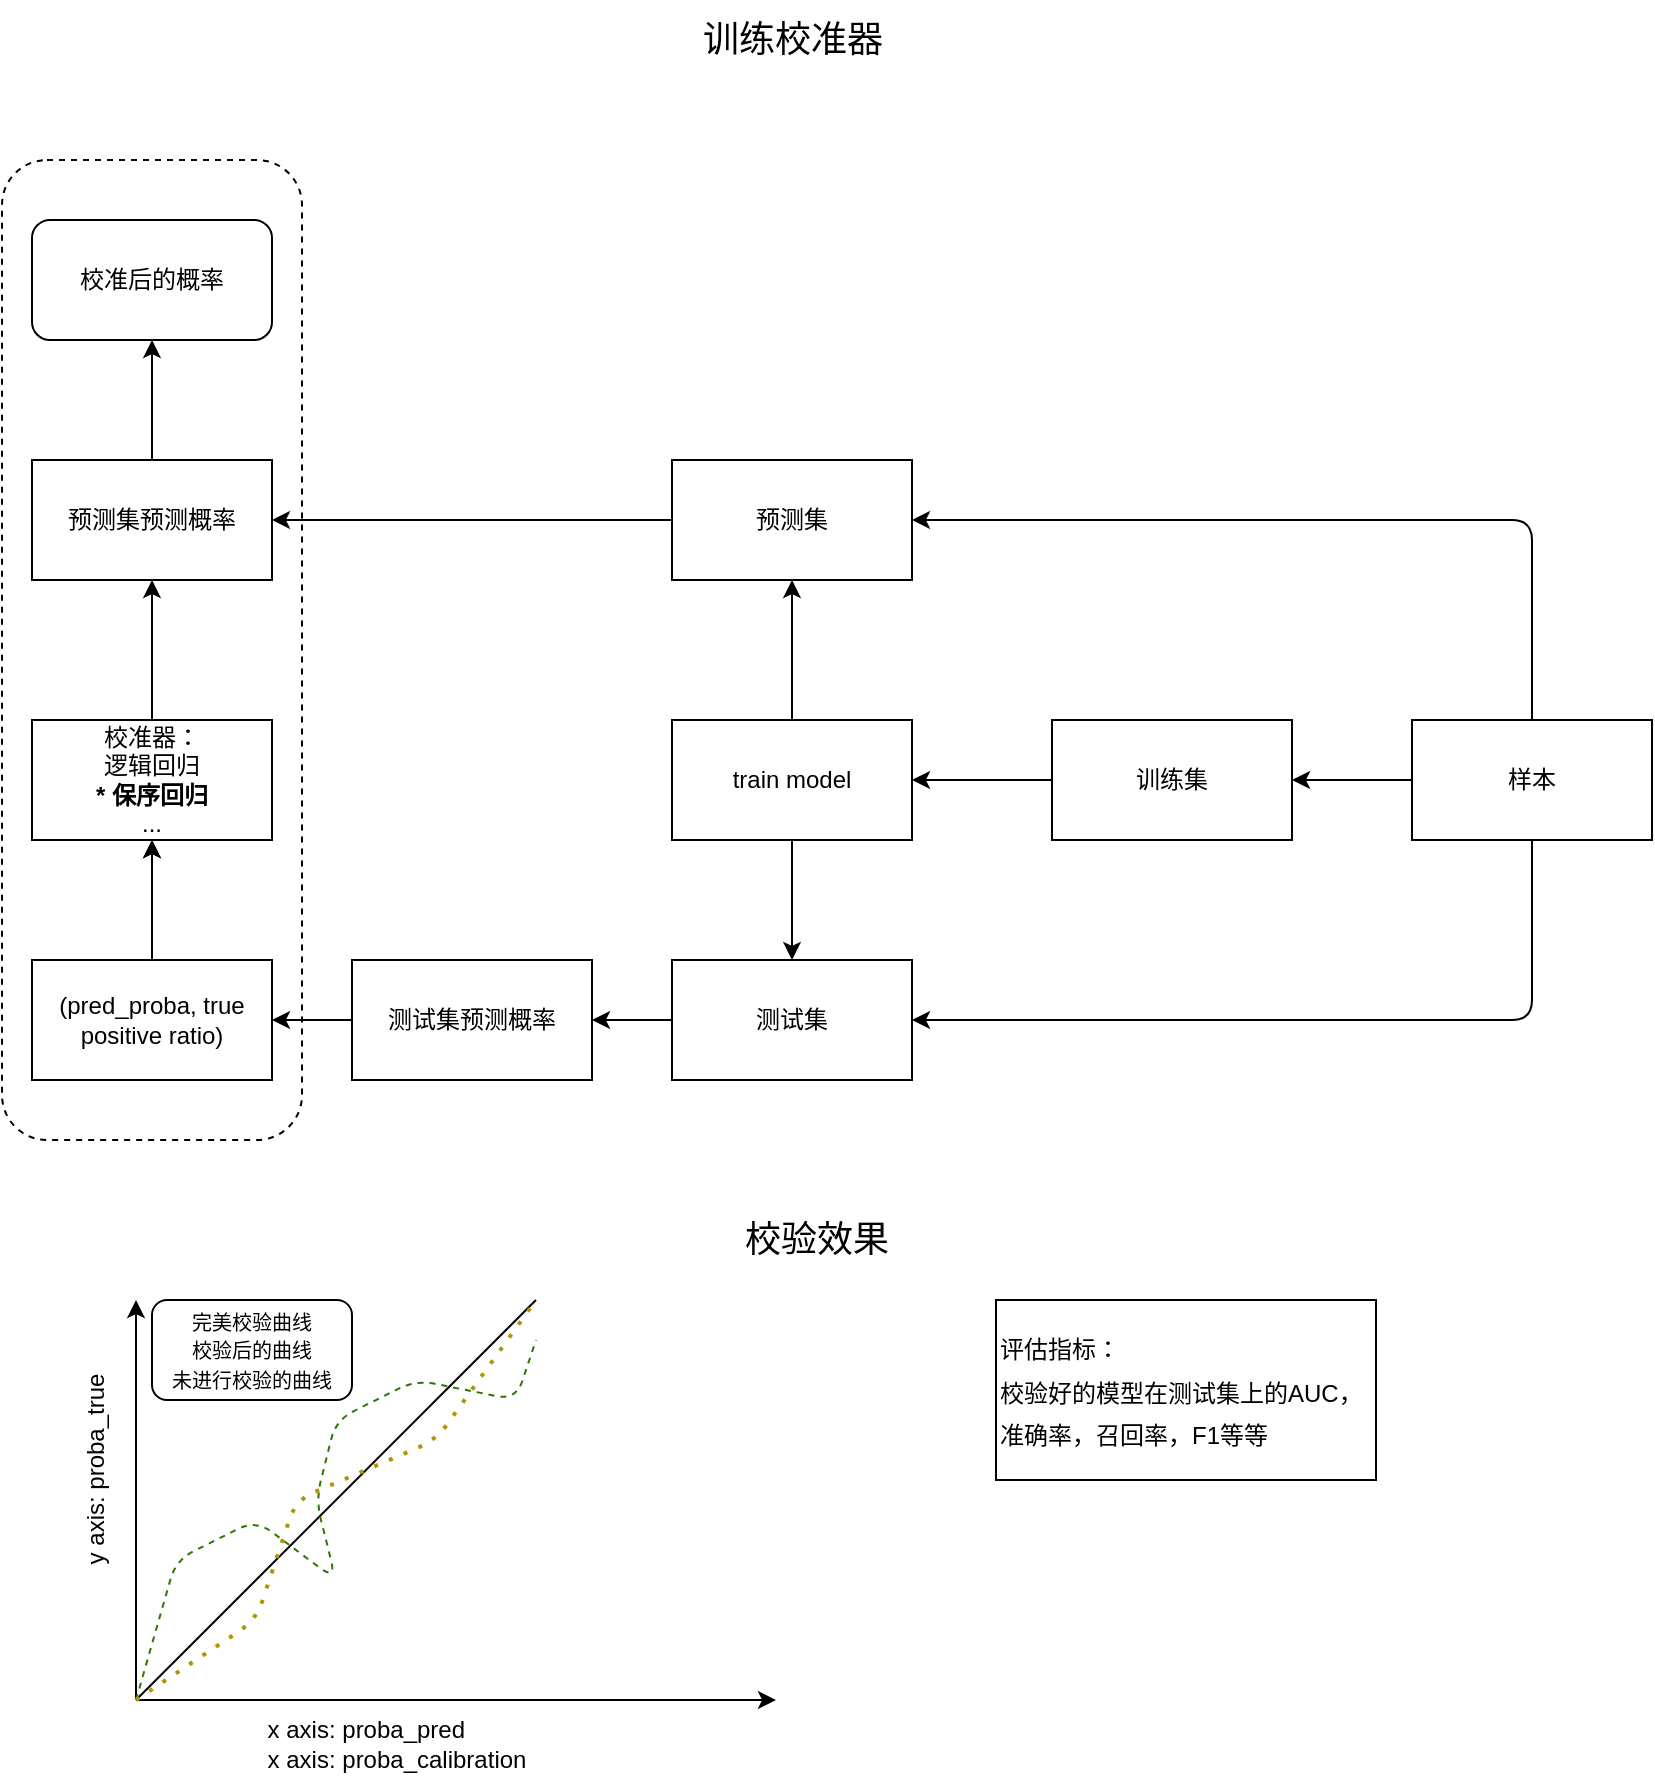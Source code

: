 <mxfile>
    <diagram id="Ry2MpyNS-tdQzP80Xroz" name="Page-1">
        <mxGraphModel dx="1117" dy="787" grid="1" gridSize="10" guides="1" tooltips="1" connect="1" arrows="1" fold="1" page="1" pageScale="1" pageWidth="850" pageHeight="1100" background="none" math="0" shadow="0">
            <root>
                <mxCell id="0"/>
                <mxCell id="1" parent="0"/>
                <mxCell id="29" value="" style="rounded=1;whiteSpace=wrap;html=1;dashed=1;" parent="1" vertex="1">
                    <mxGeometry x="13" y="150" width="150" height="490" as="geometry"/>
                </mxCell>
                <mxCell id="4" value="" style="edgeStyle=none;html=1;exitX=0;exitY=0.5;exitDx=0;exitDy=0;entryX=1;entryY=0.5;entryDx=0;entryDy=0;" parent="1" source="2" target="3" edge="1">
                    <mxGeometry relative="1" as="geometry"/>
                </mxCell>
                <mxCell id="2" value="样本" style="rounded=0;whiteSpace=wrap;html=1;" parent="1" vertex="1">
                    <mxGeometry x="718" y="430" width="120" height="60" as="geometry"/>
                </mxCell>
                <mxCell id="8" value="" style="edgeStyle=none;html=1;" parent="1" source="3" target="7" edge="1">
                    <mxGeometry relative="1" as="geometry"/>
                </mxCell>
                <mxCell id="3" value="训练集" style="rounded=0;whiteSpace=wrap;html=1;" parent="1" vertex="1">
                    <mxGeometry x="538" y="430" width="120" height="60" as="geometry"/>
                </mxCell>
                <mxCell id="5" value="测试集" style="rounded=0;whiteSpace=wrap;html=1;" parent="1" vertex="1">
                    <mxGeometry x="348" y="550" width="120" height="60" as="geometry"/>
                </mxCell>
                <mxCell id="7" value="train model" style="rounded=0;whiteSpace=wrap;html=1;" parent="1" vertex="1">
                    <mxGeometry x="348" y="430" width="120" height="60" as="geometry"/>
                </mxCell>
                <mxCell id="17" value="" style="edgeStyle=none;html=1;exitX=0;exitY=0.5;exitDx=0;exitDy=0;" parent="1" source="10" target="16" edge="1">
                    <mxGeometry relative="1" as="geometry">
                        <mxPoint x="118" y="660" as="sourcePoint"/>
                    </mxGeometry>
                </mxCell>
                <mxCell id="10" value="测试集预测概率" style="rounded=0;whiteSpace=wrap;html=1;" parent="1" vertex="1">
                    <mxGeometry x="188" y="550" width="120" height="60" as="geometry"/>
                </mxCell>
                <mxCell id="12" value="" style="endArrow=classic;html=1;exitX=0.5;exitY=1;exitDx=0;exitDy=0;entryX=0.5;entryY=0;entryDx=0;entryDy=0;" parent="1" source="7" target="5" edge="1">
                    <mxGeometry width="50" height="50" relative="1" as="geometry">
                        <mxPoint x="473" y="710" as="sourcePoint"/>
                        <mxPoint x="523" y="660" as="targetPoint"/>
                    </mxGeometry>
                </mxCell>
                <mxCell id="14" value="" style="endArrow=classic;html=1;exitX=0;exitY=0.5;exitDx=0;exitDy=0;" parent="1" source="5" target="10" edge="1">
                    <mxGeometry width="50" height="50" relative="1" as="geometry">
                        <mxPoint x="558" y="730" as="sourcePoint"/>
                        <mxPoint x="608" y="680" as="targetPoint"/>
                    </mxGeometry>
                </mxCell>
                <mxCell id="15" value="" style="endArrow=classic;html=1;exitX=0.5;exitY=1;exitDx=0;exitDy=0;entryX=1;entryY=0.5;entryDx=0;entryDy=0;" parent="1" source="2" target="5" edge="1">
                    <mxGeometry width="50" height="50" relative="1" as="geometry">
                        <mxPoint x="728" y="720" as="sourcePoint"/>
                        <mxPoint x="778" y="670" as="targetPoint"/>
                        <Array as="points">
                            <mxPoint x="778" y="580"/>
                        </Array>
                    </mxGeometry>
                </mxCell>
                <mxCell id="19" value="" style="edgeStyle=none;html=1;" parent="1" source="16" target="18" edge="1">
                    <mxGeometry relative="1" as="geometry"/>
                </mxCell>
                <mxCell id="22" value="" style="edgeStyle=none;html=1;exitX=0.5;exitY=0;exitDx=0;exitDy=0;" parent="1" source="16" target="18" edge="1">
                    <mxGeometry relative="1" as="geometry"/>
                </mxCell>
                <mxCell id="16" value="(pred_proba, true positive ratio)" style="whiteSpace=wrap;html=1;rounded=0;" parent="1" vertex="1">
                    <mxGeometry x="28" y="550" width="120" height="60" as="geometry"/>
                </mxCell>
                <mxCell id="18" value="校准器：&lt;br&gt;逻辑回归&lt;br&gt;&lt;b&gt;* 保序回归&lt;br&gt;&lt;/b&gt;..." style="whiteSpace=wrap;html=1;rounded=0;" parent="1" vertex="1">
                    <mxGeometry x="28" y="430" width="120" height="60" as="geometry"/>
                </mxCell>
                <mxCell id="20" value="" style="endArrow=classic;html=1;exitX=0.5;exitY=0;exitDx=0;exitDy=0;entryX=1;entryY=0.5;entryDx=0;entryDy=0;" parent="1" source="2" target="21" edge="1">
                    <mxGeometry width="50" height="50" relative="1" as="geometry">
                        <mxPoint x="798" y="420" as="sourcePoint"/>
                        <mxPoint x="498" y="330" as="targetPoint"/>
                        <Array as="points">
                            <mxPoint x="778" y="330"/>
                        </Array>
                    </mxGeometry>
                </mxCell>
                <mxCell id="25" value="" style="edgeStyle=none;html=1;" parent="1" source="21" target="24" edge="1">
                    <mxGeometry relative="1" as="geometry"/>
                </mxCell>
                <mxCell id="21" value="预测集" style="rounded=0;whiteSpace=wrap;html=1;" parent="1" vertex="1">
                    <mxGeometry x="348" y="300" width="120" height="60" as="geometry"/>
                </mxCell>
                <mxCell id="23" value="" style="endArrow=classic;html=1;entryX=0.5;entryY=1;entryDx=0;entryDy=0;exitX=0.5;exitY=0;exitDx=0;exitDy=0;" parent="1" source="7" target="21" edge="1">
                    <mxGeometry width="50" height="50" relative="1" as="geometry">
                        <mxPoint x="328" y="450" as="sourcePoint"/>
                        <mxPoint x="378" y="400" as="targetPoint"/>
                    </mxGeometry>
                </mxCell>
                <mxCell id="28" value="" style="edgeStyle=none;html=1;" parent="1" source="24" edge="1">
                    <mxGeometry relative="1" as="geometry">
                        <mxPoint x="88" y="240" as="targetPoint"/>
                    </mxGeometry>
                </mxCell>
                <mxCell id="24" value="预测集预测概率" style="whiteSpace=wrap;html=1;rounded=0;" parent="1" vertex="1">
                    <mxGeometry x="28" y="300" width="120" height="60" as="geometry"/>
                </mxCell>
                <mxCell id="26" value="" style="endArrow=classic;html=1;entryX=0.5;entryY=1;entryDx=0;entryDy=0;exitX=0.5;exitY=0;exitDx=0;exitDy=0;" parent="1" source="18" target="24" edge="1">
                    <mxGeometry width="50" height="50" relative="1" as="geometry">
                        <mxPoint x="78" y="430" as="sourcePoint"/>
                        <mxPoint x="128" y="380" as="targetPoint"/>
                    </mxGeometry>
                </mxCell>
                <mxCell id="31" value="校准后的概率" style="rounded=1;whiteSpace=wrap;html=1;" parent="1" vertex="1">
                    <mxGeometry x="28" y="180" width="120" height="60" as="geometry"/>
                </mxCell>
                <mxCell id="32" value="&lt;font style=&quot;font-size: 18px;&quot;&gt;训练校准器&lt;/font&gt;" style="text;html=1;align=center;verticalAlign=middle;resizable=0;points=[];autosize=1;strokeColor=none;fillColor=none;" vertex="1" parent="1">
                    <mxGeometry x="353" y="70" width="110" height="40" as="geometry"/>
                </mxCell>
                <mxCell id="33" value="校验效果" style="text;html=1;align=center;verticalAlign=middle;resizable=0;points=[];autosize=1;strokeColor=none;fillColor=none;fontSize=18;" vertex="1" parent="1">
                    <mxGeometry x="370" y="670" width="100" height="40" as="geometry"/>
                </mxCell>
                <mxCell id="34" value="" style="endArrow=classic;html=1;fontSize=18;" edge="1" parent="1">
                    <mxGeometry width="50" height="50" relative="1" as="geometry">
                        <mxPoint x="80" y="920" as="sourcePoint"/>
                        <mxPoint x="80" y="720" as="targetPoint"/>
                    </mxGeometry>
                </mxCell>
                <mxCell id="35" value="" style="endArrow=classic;html=1;fontSize=18;" edge="1" parent="1">
                    <mxGeometry width="50" height="50" relative="1" as="geometry">
                        <mxPoint x="80" y="920" as="sourcePoint"/>
                        <mxPoint x="400" y="920" as="targetPoint"/>
                    </mxGeometry>
                </mxCell>
                <mxCell id="36" value="" style="endArrow=none;html=1;fontSize=18;" edge="1" parent="1">
                    <mxGeometry width="50" height="50" relative="1" as="geometry">
                        <mxPoint x="80" y="920" as="sourcePoint"/>
                        <mxPoint x="280" y="720" as="targetPoint"/>
                    </mxGeometry>
                </mxCell>
                <mxCell id="37" value="" style="endArrow=none;dashed=1;html=1;fontSize=18;fillColor=#60a917;strokeColor=#2D7600;" edge="1" parent="1">
                    <mxGeometry width="50" height="50" relative="1" as="geometry">
                        <mxPoint x="80" y="920" as="sourcePoint"/>
                        <mxPoint x="280" y="740" as="targetPoint"/>
                        <Array as="points">
                            <mxPoint x="100" y="850"/>
                            <mxPoint x="140" y="830"/>
                            <mxPoint x="180" y="860"/>
                            <mxPoint x="170" y="820"/>
                            <mxPoint x="180" y="780"/>
                            <mxPoint x="220" y="760"/>
                            <mxPoint x="270" y="770"/>
                        </Array>
                    </mxGeometry>
                </mxCell>
                <mxCell id="38" value="" style="endArrow=none;dashed=1;html=1;dashPattern=1 3;strokeWidth=2;fontSize=18;fillColor=#e3c800;strokeColor=#B09500;" edge="1" parent="1">
                    <mxGeometry width="50" height="50" relative="1" as="geometry">
                        <mxPoint x="80" y="920" as="sourcePoint"/>
                        <mxPoint x="280" y="720" as="targetPoint"/>
                        <Array as="points">
                            <mxPoint x="140" y="880"/>
                            <mxPoint x="160" y="820"/>
                            <mxPoint x="230" y="790"/>
                        </Array>
                    </mxGeometry>
                </mxCell>
                <mxCell id="39" value="&lt;font style=&quot;font-size: 12px;&quot;&gt;评估指标：&lt;br&gt;校验好的模型在测试集上的AUC，准确率，召回率，F1等等&lt;/font&gt;" style="whiteSpace=wrap;html=1;fontSize=18;align=left;" vertex="1" parent="1">
                    <mxGeometry x="510" y="720" width="190" height="90" as="geometry"/>
                </mxCell>
                <mxCell id="42" value="&lt;div&gt;&lt;font style=&quot;font-size: 10px;&quot;&gt;完美校验曲线&lt;/font&gt;&lt;/div&gt;&lt;div&gt;&lt;font style=&quot;font-size: 10px;&quot;&gt;校验后的曲线&lt;/font&gt;&lt;/div&gt;&lt;div&gt;&lt;font style=&quot;font-size: 10px;&quot;&gt;未进行校验的曲线&lt;/font&gt;&lt;/div&gt;" style="rounded=1;whiteSpace=wrap;html=1;fontSize=12;align=center;" vertex="1" parent="1">
                    <mxGeometry x="88" y="720" width="100" height="50" as="geometry"/>
                </mxCell>
                <mxCell id="43" value="&lt;div style=&quot;text-align: left;&quot;&gt;&lt;span style=&quot;font-size: 12px; background-color: initial;&quot;&gt;x axis: proba_pred&lt;/span&gt;&lt;/div&gt;&lt;font style=&quot;font-size: 12px;&quot;&gt;&lt;div style=&quot;text-align: left;&quot;&gt;&lt;span style=&quot;background-color: initial;&quot;&gt;x axis: proba_calibration&lt;/span&gt;&lt;/div&gt;&lt;/font&gt;" style="text;html=1;align=center;verticalAlign=middle;resizable=0;points=[];autosize=1;strokeColor=none;fillColor=none;fontSize=10;" vertex="1" parent="1">
                    <mxGeometry x="135" y="922" width="150" height="40" as="geometry"/>
                </mxCell>
                <mxCell id="44" value="y axis: proba_true" style="text;html=1;align=center;verticalAlign=middle;resizable=0;points=[];autosize=1;strokeColor=none;fillColor=none;fontSize=12;rotation=270;" vertex="1" parent="1">
                    <mxGeometry y="790" width="120" height="30" as="geometry"/>
                </mxCell>
            </root>
        </mxGraphModel>
    </diagram>
</mxfile>